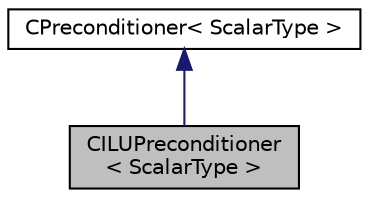 digraph "CILUPreconditioner&lt; ScalarType &gt;"
{
 // LATEX_PDF_SIZE
  edge [fontname="Helvetica",fontsize="10",labelfontname="Helvetica",labelfontsize="10"];
  node [fontname="Helvetica",fontsize="10",shape=record];
  Node1 [label="CILUPreconditioner\l\< ScalarType \>",height=0.2,width=0.4,color="black", fillcolor="grey75", style="filled", fontcolor="black",tooltip="Specialization of preconditioner that uses CSysMatrix class."];
  Node2 -> Node1 [dir="back",color="midnightblue",fontsize="10",style="solid",fontname="Helvetica"];
  Node2 [label="CPreconditioner\< ScalarType \>",height=0.2,width=0.4,color="black", fillcolor="white", style="filled",URL="$classCPreconditioner.html",tooltip="Abstract base class for defining a preconditioning operation."];
}
